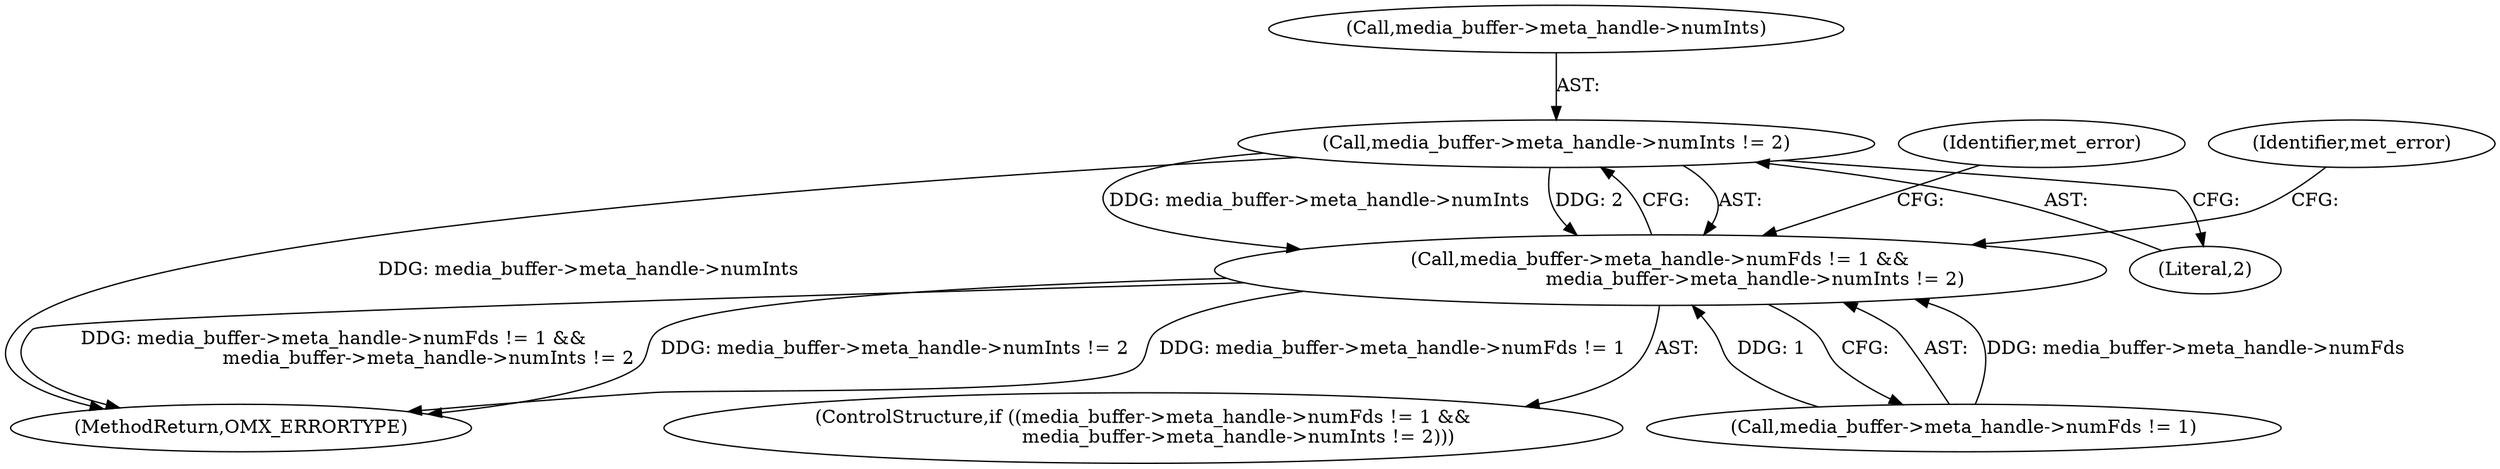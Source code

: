 digraph "0_Android_4ed06d14080d8667d5be14eed200e378cba78345_0@pointer" {
"1000230" [label="(Call,media_buffer->meta_handle->numInts != 2)"];
"1000222" [label="(Call,media_buffer->meta_handle->numFds != 1 &&\n                                media_buffer->meta_handle->numInts != 2)"];
"1000230" [label="(Call,media_buffer->meta_handle->numInts != 2)"];
"1000238" [label="(Identifier,met_error)"];
"1000222" [label="(Call,media_buffer->meta_handle->numFds != 1 &&\n                                media_buffer->meta_handle->numInts != 2)"];
"1000245" [label="(Identifier,met_error)"];
"1000231" [label="(Call,media_buffer->meta_handle->numInts)"];
"1000221" [label="(ControlStructure,if ((media_buffer->meta_handle->numFds != 1 &&\n                                media_buffer->meta_handle->numInts != 2)))"];
"1000623" [label="(MethodReturn,OMX_ERRORTYPE)"];
"1000236" [label="(Literal,2)"];
"1000223" [label="(Call,media_buffer->meta_handle->numFds != 1)"];
"1000230" -> "1000222"  [label="AST: "];
"1000230" -> "1000236"  [label="CFG: "];
"1000231" -> "1000230"  [label="AST: "];
"1000236" -> "1000230"  [label="AST: "];
"1000222" -> "1000230"  [label="CFG: "];
"1000230" -> "1000623"  [label="DDG: media_buffer->meta_handle->numInts"];
"1000230" -> "1000222"  [label="DDG: media_buffer->meta_handle->numInts"];
"1000230" -> "1000222"  [label="DDG: 2"];
"1000222" -> "1000221"  [label="AST: "];
"1000222" -> "1000223"  [label="CFG: "];
"1000223" -> "1000222"  [label="AST: "];
"1000238" -> "1000222"  [label="CFG: "];
"1000245" -> "1000222"  [label="CFG: "];
"1000222" -> "1000623"  [label="DDG: media_buffer->meta_handle->numFds != 1"];
"1000222" -> "1000623"  [label="DDG: media_buffer->meta_handle->numFds != 1 &&\n                                media_buffer->meta_handle->numInts != 2"];
"1000222" -> "1000623"  [label="DDG: media_buffer->meta_handle->numInts != 2"];
"1000223" -> "1000222"  [label="DDG: media_buffer->meta_handle->numFds"];
"1000223" -> "1000222"  [label="DDG: 1"];
}
